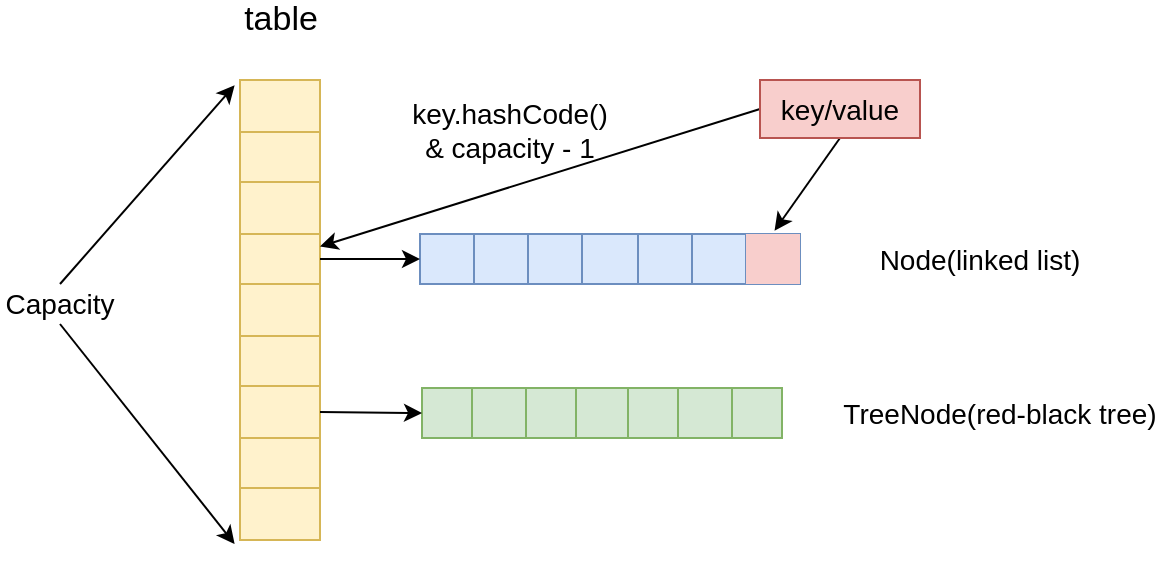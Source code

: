 <mxfile version="13.7.1" type="github">
  <diagram id="lrFtgLn-xteoTsVYKMnf" name="Page-1">
    <mxGraphModel dx="782" dy="437" grid="1" gridSize="10" guides="1" tooltips="1" connect="1" arrows="1" fold="1" page="1" pageScale="1" pageWidth="827" pageHeight="1169" math="0" shadow="0">
      <root>
        <mxCell id="0" />
        <mxCell id="1" parent="0" />
        <mxCell id="phsG_xXQN8zb8gZ70Jwh-1" value="" style="shape=table;html=1;whiteSpace=wrap;startSize=0;container=1;collapsible=0;childLayout=tableLayout;rowLines=1;columnLines=1;autosize=0;expand=1;fixedRows=0;fillColor=#fff2cc;strokeColor=#d6b656;" parent="1" vertex="1">
          <mxGeometry x="220" y="100" width="40" height="230" as="geometry" />
        </mxCell>
        <mxCell id="phsG_xXQN8zb8gZ70Jwh-16" style="shape=partialRectangle;html=1;whiteSpace=wrap;collapsible=0;dropTarget=0;pointerEvents=0;fillColor=none;top=0;left=0;bottom=0;right=0;points=[[0,0.5],[1,0.5]];portConstraint=eastwest;" parent="phsG_xXQN8zb8gZ70Jwh-1" vertex="1">
          <mxGeometry width="40" height="26" as="geometry" />
        </mxCell>
        <mxCell id="phsG_xXQN8zb8gZ70Jwh-17" style="shape=partialRectangle;html=1;whiteSpace=wrap;connectable=0;fillColor=none;top=0;left=0;bottom=0;right=0;overflow=hidden;" parent="phsG_xXQN8zb8gZ70Jwh-16" vertex="1">
          <mxGeometry width="40" height="26" as="geometry" />
        </mxCell>
        <mxCell id="phsG_xXQN8zb8gZ70Jwh-14" style="shape=partialRectangle;html=1;whiteSpace=wrap;collapsible=0;dropTarget=0;pointerEvents=0;fillColor=none;top=0;left=0;bottom=0;right=0;points=[[0,0.5],[1,0.5]];portConstraint=eastwest;" parent="phsG_xXQN8zb8gZ70Jwh-1" vertex="1">
          <mxGeometry y="26" width="40" height="25" as="geometry" />
        </mxCell>
        <mxCell id="phsG_xXQN8zb8gZ70Jwh-15" style="shape=partialRectangle;html=1;whiteSpace=wrap;connectable=0;fillColor=none;top=0;left=0;bottom=0;right=0;overflow=hidden;" parent="phsG_xXQN8zb8gZ70Jwh-14" vertex="1">
          <mxGeometry width="40" height="25" as="geometry" />
        </mxCell>
        <mxCell id="phsG_xXQN8zb8gZ70Jwh-2" value="" style="shape=partialRectangle;html=1;whiteSpace=wrap;collapsible=0;dropTarget=0;pointerEvents=0;fillColor=none;top=0;left=0;bottom=0;right=0;points=[[0,0.5],[1,0.5]];portConstraint=eastwest;" parent="phsG_xXQN8zb8gZ70Jwh-1" vertex="1">
          <mxGeometry y="51" width="40" height="26" as="geometry" />
        </mxCell>
        <mxCell id="phsG_xXQN8zb8gZ70Jwh-3" value="" style="shape=partialRectangle;html=1;whiteSpace=wrap;connectable=0;fillColor=none;top=0;left=0;bottom=0;right=0;overflow=hidden;" parent="phsG_xXQN8zb8gZ70Jwh-2" vertex="1">
          <mxGeometry width="40" height="26" as="geometry" />
        </mxCell>
        <mxCell id="phsG_xXQN8zb8gZ70Jwh-6" value="" style="shape=partialRectangle;html=1;whiteSpace=wrap;collapsible=0;dropTarget=0;pointerEvents=0;fillColor=none;top=0;left=0;bottom=0;right=0;points=[[0,0.5],[1,0.5]];portConstraint=eastwest;" parent="phsG_xXQN8zb8gZ70Jwh-1" vertex="1">
          <mxGeometry y="77" width="40" height="25" as="geometry" />
        </mxCell>
        <mxCell id="phsG_xXQN8zb8gZ70Jwh-7" value="" style="shape=partialRectangle;html=1;whiteSpace=wrap;connectable=0;fillColor=none;top=0;left=0;bottom=0;right=0;overflow=hidden;" parent="phsG_xXQN8zb8gZ70Jwh-6" vertex="1">
          <mxGeometry width="40" height="25" as="geometry" />
        </mxCell>
        <mxCell id="phsG_xXQN8zb8gZ70Jwh-10" value="" style="shape=partialRectangle;html=1;whiteSpace=wrap;collapsible=0;dropTarget=0;pointerEvents=0;fillColor=none;top=0;left=0;bottom=0;right=0;points=[[0,0.5],[1,0.5]];portConstraint=eastwest;" parent="phsG_xXQN8zb8gZ70Jwh-1" vertex="1">
          <mxGeometry y="102" width="40" height="26" as="geometry" />
        </mxCell>
        <mxCell id="phsG_xXQN8zb8gZ70Jwh-11" value="" style="shape=partialRectangle;html=1;whiteSpace=wrap;connectable=0;fillColor=none;top=0;left=0;bottom=0;right=0;overflow=hidden;" parent="phsG_xXQN8zb8gZ70Jwh-10" vertex="1">
          <mxGeometry width="40" height="26" as="geometry" />
        </mxCell>
        <mxCell id="phsG_xXQN8zb8gZ70Jwh-18" style="shape=partialRectangle;html=1;whiteSpace=wrap;collapsible=0;dropTarget=0;pointerEvents=0;fillColor=none;top=0;left=0;bottom=0;right=0;points=[[0,0.5],[1,0.5]];portConstraint=eastwest;" parent="phsG_xXQN8zb8gZ70Jwh-1" vertex="1">
          <mxGeometry y="128" width="40" height="25" as="geometry" />
        </mxCell>
        <mxCell id="phsG_xXQN8zb8gZ70Jwh-19" style="shape=partialRectangle;html=1;whiteSpace=wrap;connectable=0;fillColor=none;top=0;left=0;bottom=0;right=0;overflow=hidden;" parent="phsG_xXQN8zb8gZ70Jwh-18" vertex="1">
          <mxGeometry width="40" height="25" as="geometry" />
        </mxCell>
        <mxCell id="phsG_xXQN8zb8gZ70Jwh-20" style="shape=partialRectangle;html=1;whiteSpace=wrap;collapsible=0;dropTarget=0;pointerEvents=0;fillColor=none;top=0;left=0;bottom=0;right=0;points=[[0,0.5],[1,0.5]];portConstraint=eastwest;" parent="phsG_xXQN8zb8gZ70Jwh-1" vertex="1">
          <mxGeometry y="153" width="40" height="26" as="geometry" />
        </mxCell>
        <mxCell id="phsG_xXQN8zb8gZ70Jwh-21" style="shape=partialRectangle;html=1;whiteSpace=wrap;connectable=0;fillColor=none;top=0;left=0;bottom=0;right=0;overflow=hidden;" parent="phsG_xXQN8zb8gZ70Jwh-20" vertex="1">
          <mxGeometry width="40" height="26" as="geometry" />
        </mxCell>
        <mxCell id="phsG_xXQN8zb8gZ70Jwh-22" style="shape=partialRectangle;html=1;whiteSpace=wrap;collapsible=0;dropTarget=0;pointerEvents=0;fillColor=none;top=0;left=0;bottom=0;right=0;points=[[0,0.5],[1,0.5]];portConstraint=eastwest;" parent="phsG_xXQN8zb8gZ70Jwh-1" vertex="1">
          <mxGeometry y="179" width="40" height="25" as="geometry" />
        </mxCell>
        <mxCell id="phsG_xXQN8zb8gZ70Jwh-23" style="shape=partialRectangle;html=1;whiteSpace=wrap;connectable=0;fillColor=none;top=0;left=0;bottom=0;right=0;overflow=hidden;" parent="phsG_xXQN8zb8gZ70Jwh-22" vertex="1">
          <mxGeometry width="40" height="25" as="geometry" />
        </mxCell>
        <mxCell id="phsG_xXQN8zb8gZ70Jwh-24" style="shape=partialRectangle;html=1;whiteSpace=wrap;collapsible=0;dropTarget=0;pointerEvents=0;fillColor=none;top=0;left=0;bottom=0;right=0;points=[[0,0.5],[1,0.5]];portConstraint=eastwest;" parent="phsG_xXQN8zb8gZ70Jwh-1" vertex="1">
          <mxGeometry y="204" width="40" height="26" as="geometry" />
        </mxCell>
        <mxCell id="phsG_xXQN8zb8gZ70Jwh-25" style="shape=partialRectangle;html=1;whiteSpace=wrap;connectable=0;fillColor=none;top=0;left=0;bottom=0;right=0;overflow=hidden;" parent="phsG_xXQN8zb8gZ70Jwh-24" vertex="1">
          <mxGeometry width="40" height="26" as="geometry" />
        </mxCell>
        <mxCell id="phsG_xXQN8zb8gZ70Jwh-26" value="table" style="text;strokeColor=none;fillColor=none;html=1;fontSize=17;fontStyle=0;verticalAlign=middle;align=center;" parent="1" vertex="1">
          <mxGeometry x="205" y="60" width="70" height="20" as="geometry" />
        </mxCell>
        <mxCell id="phsG_xXQN8zb8gZ70Jwh-28" value="key.hashCode() &lt;br&gt;&amp;amp; capacity - 1" style="text;html=1;strokeColor=none;fillColor=none;align=center;verticalAlign=middle;whiteSpace=wrap;rounded=0;fontSize=14;" parent="1" vertex="1">
          <mxGeometry x="260" y="109" width="190" height="31" as="geometry" />
        </mxCell>
        <mxCell id="phsG_xXQN8zb8gZ70Jwh-31" value="" style="shape=table;html=1;whiteSpace=wrap;startSize=0;container=1;collapsible=0;childLayout=tableLayout;fontSize=14;fillColor=#dae8fc;strokeColor=#6c8ebf;" parent="1" vertex="1">
          <mxGeometry x="310" y="177" width="190" height="25" as="geometry" />
        </mxCell>
        <mxCell id="phsG_xXQN8zb8gZ70Jwh-32" value="" style="shape=partialRectangle;html=1;whiteSpace=wrap;collapsible=0;dropTarget=0;pointerEvents=0;fillColor=none;top=0;left=0;bottom=0;right=0;points=[[0,0.5],[1,0.5]];portConstraint=eastwest;" parent="phsG_xXQN8zb8gZ70Jwh-31" vertex="1">
          <mxGeometry width="190" height="25" as="geometry" />
        </mxCell>
        <mxCell id="phsG_xXQN8zb8gZ70Jwh-47" style="shape=partialRectangle;html=1;whiteSpace=wrap;connectable=0;fillColor=none;top=0;left=0;bottom=0;right=0;overflow=hidden;" parent="phsG_xXQN8zb8gZ70Jwh-32" vertex="1">
          <mxGeometry width="27" height="25" as="geometry" />
        </mxCell>
        <mxCell id="phsG_xXQN8zb8gZ70Jwh-46" style="shape=partialRectangle;html=1;whiteSpace=wrap;connectable=0;fillColor=none;top=0;left=0;bottom=0;right=0;overflow=hidden;" parent="phsG_xXQN8zb8gZ70Jwh-32" vertex="1">
          <mxGeometry x="27" width="27" height="25" as="geometry" />
        </mxCell>
        <mxCell id="phsG_xXQN8zb8gZ70Jwh-45" style="shape=partialRectangle;html=1;whiteSpace=wrap;connectable=0;fillColor=none;top=0;left=0;bottom=0;right=0;overflow=hidden;" parent="phsG_xXQN8zb8gZ70Jwh-32" vertex="1">
          <mxGeometry x="54" width="27" height="25" as="geometry" />
        </mxCell>
        <mxCell id="phsG_xXQN8zb8gZ70Jwh-44" style="shape=partialRectangle;html=1;whiteSpace=wrap;connectable=0;fillColor=none;top=0;left=0;bottom=0;right=0;overflow=hidden;" parent="phsG_xXQN8zb8gZ70Jwh-32" vertex="1">
          <mxGeometry x="81" width="28" height="25" as="geometry" />
        </mxCell>
        <mxCell id="phsG_xXQN8zb8gZ70Jwh-33" value="" style="shape=partialRectangle;html=1;whiteSpace=wrap;connectable=0;fillColor=none;top=0;left=0;bottom=0;right=0;overflow=hidden;" parent="phsG_xXQN8zb8gZ70Jwh-32" vertex="1">
          <mxGeometry x="109" width="27" height="25" as="geometry" />
        </mxCell>
        <mxCell id="phsG_xXQN8zb8gZ70Jwh-34" value="" style="shape=partialRectangle;html=1;whiteSpace=wrap;connectable=0;fillColor=none;top=0;left=0;bottom=0;right=0;overflow=hidden;" parent="phsG_xXQN8zb8gZ70Jwh-32" vertex="1">
          <mxGeometry x="136" width="27" height="25" as="geometry" />
        </mxCell>
        <mxCell id="phsG_xXQN8zb8gZ70Jwh-35" value="" style="shape=partialRectangle;html=1;whiteSpace=wrap;connectable=0;fillColor=#f8cecc;top=0;left=0;bottom=0;right=0;overflow=hidden;strokeColor=#b85450;" parent="phsG_xXQN8zb8gZ70Jwh-32" vertex="1">
          <mxGeometry x="163" width="27" height="25" as="geometry" />
        </mxCell>
        <mxCell id="phsG_xXQN8zb8gZ70Jwh-59" style="edgeStyle=orthogonalEdgeStyle;rounded=0;orthogonalLoop=1;jettySize=auto;html=1;exitX=1;exitY=0.5;exitDx=0;exitDy=0;entryX=0;entryY=0.5;entryDx=0;entryDy=0;fontSize=14;" parent="1" source="phsG_xXQN8zb8gZ70Jwh-6" target="phsG_xXQN8zb8gZ70Jwh-32" edge="1">
          <mxGeometry relative="1" as="geometry" />
        </mxCell>
        <mxCell id="phsG_xXQN8zb8gZ70Jwh-50" value="" style="shape=table;html=1;whiteSpace=wrap;startSize=0;container=1;collapsible=0;childLayout=tableLayout;fontSize=14;fillColor=#d5e8d4;strokeColor=#82b366;" parent="1" vertex="1">
          <mxGeometry x="311" y="254" width="180" height="25" as="geometry" />
        </mxCell>
        <mxCell id="phsG_xXQN8zb8gZ70Jwh-51" value="" style="shape=partialRectangle;html=1;whiteSpace=wrap;collapsible=0;dropTarget=0;pointerEvents=0;fillColor=none;top=0;left=0;bottom=0;right=0;points=[[0,0.5],[1,0.5]];portConstraint=eastwest;" parent="phsG_xXQN8zb8gZ70Jwh-50" vertex="1">
          <mxGeometry width="180" height="25" as="geometry" />
        </mxCell>
        <mxCell id="phsG_xXQN8zb8gZ70Jwh-52" style="shape=partialRectangle;html=1;whiteSpace=wrap;connectable=0;fillColor=none;top=0;left=0;bottom=0;right=0;overflow=hidden;" parent="phsG_xXQN8zb8gZ70Jwh-51" vertex="1">
          <mxGeometry width="25" height="25" as="geometry" />
        </mxCell>
        <mxCell id="phsG_xXQN8zb8gZ70Jwh-53" style="shape=partialRectangle;html=1;whiteSpace=wrap;connectable=0;fillColor=none;top=0;left=0;bottom=0;right=0;overflow=hidden;" parent="phsG_xXQN8zb8gZ70Jwh-51" vertex="1">
          <mxGeometry x="25" width="27" height="25" as="geometry" />
        </mxCell>
        <mxCell id="phsG_xXQN8zb8gZ70Jwh-54" style="shape=partialRectangle;html=1;whiteSpace=wrap;connectable=0;fillColor=none;top=0;left=0;bottom=0;right=0;overflow=hidden;" parent="phsG_xXQN8zb8gZ70Jwh-51" vertex="1">
          <mxGeometry x="52" width="25" height="25" as="geometry" />
        </mxCell>
        <mxCell id="phsG_xXQN8zb8gZ70Jwh-55" style="shape=partialRectangle;html=1;whiteSpace=wrap;connectable=0;fillColor=none;top=0;left=0;bottom=0;right=0;overflow=hidden;" parent="phsG_xXQN8zb8gZ70Jwh-51" vertex="1">
          <mxGeometry x="77" width="26" height="25" as="geometry" />
        </mxCell>
        <mxCell id="phsG_xXQN8zb8gZ70Jwh-56" value="" style="shape=partialRectangle;html=1;whiteSpace=wrap;connectable=0;fillColor=none;top=0;left=0;bottom=0;right=0;overflow=hidden;" parent="phsG_xXQN8zb8gZ70Jwh-51" vertex="1">
          <mxGeometry x="103" width="25" height="25" as="geometry" />
        </mxCell>
        <mxCell id="phsG_xXQN8zb8gZ70Jwh-57" value="" style="shape=partialRectangle;html=1;whiteSpace=wrap;connectable=0;fillColor=none;top=0;left=0;bottom=0;right=0;overflow=hidden;" parent="phsG_xXQN8zb8gZ70Jwh-51" vertex="1">
          <mxGeometry x="128" width="27" height="25" as="geometry" />
        </mxCell>
        <mxCell id="phsG_xXQN8zb8gZ70Jwh-58" value="" style="shape=partialRectangle;html=1;whiteSpace=wrap;connectable=0;fillColor=none;top=0;left=0;bottom=0;right=0;overflow=hidden;" parent="phsG_xXQN8zb8gZ70Jwh-51" vertex="1">
          <mxGeometry x="155" width="25" height="25" as="geometry" />
        </mxCell>
        <mxCell id="phsG_xXQN8zb8gZ70Jwh-60" style="rounded=0;orthogonalLoop=1;jettySize=auto;html=1;exitX=1;exitY=0.5;exitDx=0;exitDy=0;entryX=0;entryY=0.5;entryDx=0;entryDy=0;fontSize=14;" parent="1" source="phsG_xXQN8zb8gZ70Jwh-20" target="phsG_xXQN8zb8gZ70Jwh-51" edge="1">
          <mxGeometry relative="1" as="geometry" />
        </mxCell>
        <mxCell id="phsG_xXQN8zb8gZ70Jwh-62" style="edgeStyle=none;rounded=0;orthogonalLoop=1;jettySize=auto;html=1;exitX=0;exitY=0.5;exitDx=0;exitDy=0;fontSize=14;" parent="1" source="phsG_xXQN8zb8gZ70Jwh-61" target="phsG_xXQN8zb8gZ70Jwh-6" edge="1">
          <mxGeometry relative="1" as="geometry" />
        </mxCell>
        <mxCell id="phsG_xXQN8zb8gZ70Jwh-64" style="edgeStyle=none;rounded=0;orthogonalLoop=1;jettySize=auto;html=1;exitX=0.5;exitY=1;exitDx=0;exitDy=0;entryX=0.933;entryY=-0.067;entryDx=0;entryDy=0;entryPerimeter=0;fontSize=14;" parent="1" source="phsG_xXQN8zb8gZ70Jwh-61" target="phsG_xXQN8zb8gZ70Jwh-32" edge="1">
          <mxGeometry relative="1" as="geometry" />
        </mxCell>
        <mxCell id="phsG_xXQN8zb8gZ70Jwh-61" value="key/value" style="rounded=0;whiteSpace=wrap;html=1;fontSize=14;fillColor=#f8cecc;strokeColor=#b85450;" parent="1" vertex="1">
          <mxGeometry x="480" y="100" width="80" height="29" as="geometry" />
        </mxCell>
        <mxCell id="phsG_xXQN8zb8gZ70Jwh-66" style="edgeStyle=none;rounded=0;orthogonalLoop=1;jettySize=auto;html=1;exitX=0.5;exitY=0;exitDx=0;exitDy=0;entryX=-0.067;entryY=0.103;entryDx=0;entryDy=0;entryPerimeter=0;fontSize=14;" parent="1" source="phsG_xXQN8zb8gZ70Jwh-65" target="phsG_xXQN8zb8gZ70Jwh-16" edge="1">
          <mxGeometry relative="1" as="geometry" />
        </mxCell>
        <mxCell id="phsG_xXQN8zb8gZ70Jwh-67" style="edgeStyle=none;rounded=0;orthogonalLoop=1;jettySize=auto;html=1;exitX=0.5;exitY=1;exitDx=0;exitDy=0;entryX=-0.067;entryY=1.077;entryDx=0;entryDy=0;entryPerimeter=0;fontSize=14;" parent="1" source="phsG_xXQN8zb8gZ70Jwh-65" target="phsG_xXQN8zb8gZ70Jwh-24" edge="1">
          <mxGeometry relative="1" as="geometry" />
        </mxCell>
        <mxCell id="phsG_xXQN8zb8gZ70Jwh-65" value="Capacity" style="text;html=1;strokeColor=none;fillColor=none;align=center;verticalAlign=middle;whiteSpace=wrap;rounded=0;fontSize=14;" parent="1" vertex="1">
          <mxGeometry x="100" y="202" width="60" height="20" as="geometry" />
        </mxCell>
        <mxCell id="phsG_xXQN8zb8gZ70Jwh-68" value="Node(linked list)" style="text;html=1;strokeColor=none;fillColor=none;align=center;verticalAlign=middle;whiteSpace=wrap;rounded=0;fontSize=14;" parent="1" vertex="1">
          <mxGeometry x="530" y="179.5" width="120" height="20" as="geometry" />
        </mxCell>
        <mxCell id="phsG_xXQN8zb8gZ70Jwh-69" value="TreeNode(red-black tree)" style="text;html=1;strokeColor=none;fillColor=none;align=center;verticalAlign=middle;whiteSpace=wrap;rounded=0;fontSize=14;" parent="1" vertex="1">
          <mxGeometry x="520" y="256.5" width="160" height="20" as="geometry" />
        </mxCell>
      </root>
    </mxGraphModel>
  </diagram>
</mxfile>
